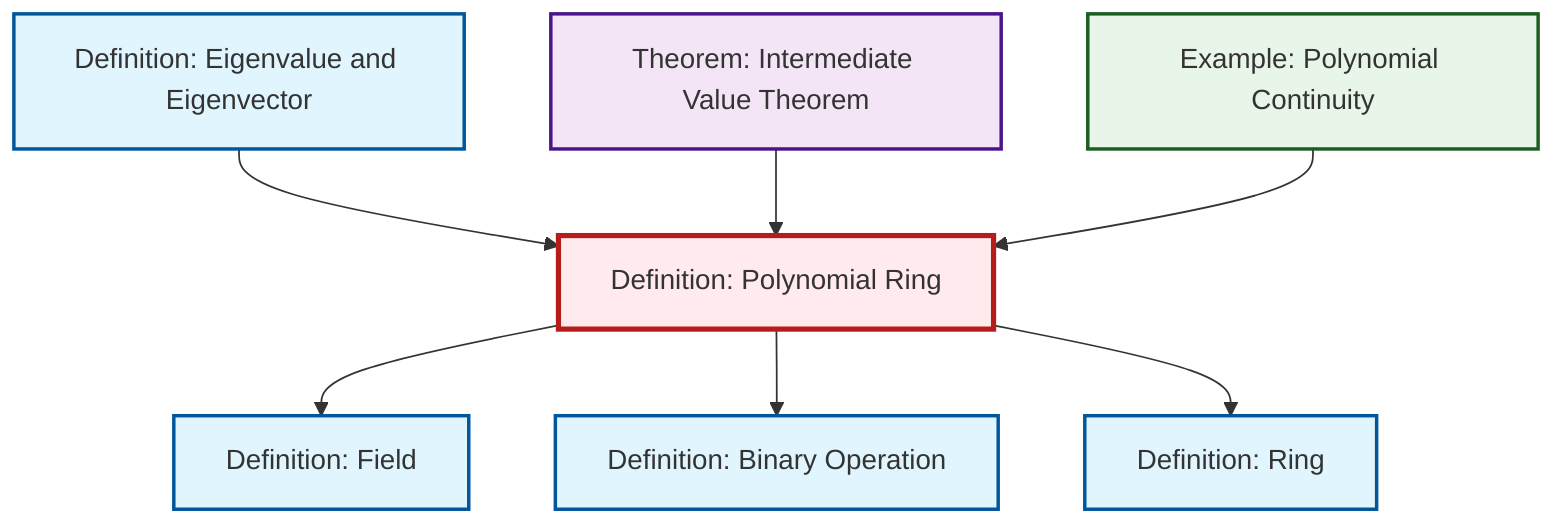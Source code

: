 graph TD
    classDef definition fill:#e1f5fe,stroke:#01579b,stroke-width:2px
    classDef theorem fill:#f3e5f5,stroke:#4a148c,stroke-width:2px
    classDef axiom fill:#fff3e0,stroke:#e65100,stroke-width:2px
    classDef example fill:#e8f5e9,stroke:#1b5e20,stroke-width:2px
    classDef current fill:#ffebee,stroke:#b71c1c,stroke-width:3px
    def-binary-operation["Definition: Binary Operation"]:::definition
    def-eigenvalue-eigenvector["Definition: Eigenvalue and Eigenvector"]:::definition
    thm-intermediate-value["Theorem: Intermediate Value Theorem"]:::theorem
    def-polynomial-ring["Definition: Polynomial Ring"]:::definition
    def-field["Definition: Field"]:::definition
    def-ring["Definition: Ring"]:::definition
    ex-polynomial-continuity["Example: Polynomial Continuity"]:::example
    def-polynomial-ring --> def-field
    def-eigenvalue-eigenvector --> def-polynomial-ring
    thm-intermediate-value --> def-polynomial-ring
    ex-polynomial-continuity --> def-polynomial-ring
    def-polynomial-ring --> def-binary-operation
    def-polynomial-ring --> def-ring
    class def-polynomial-ring current